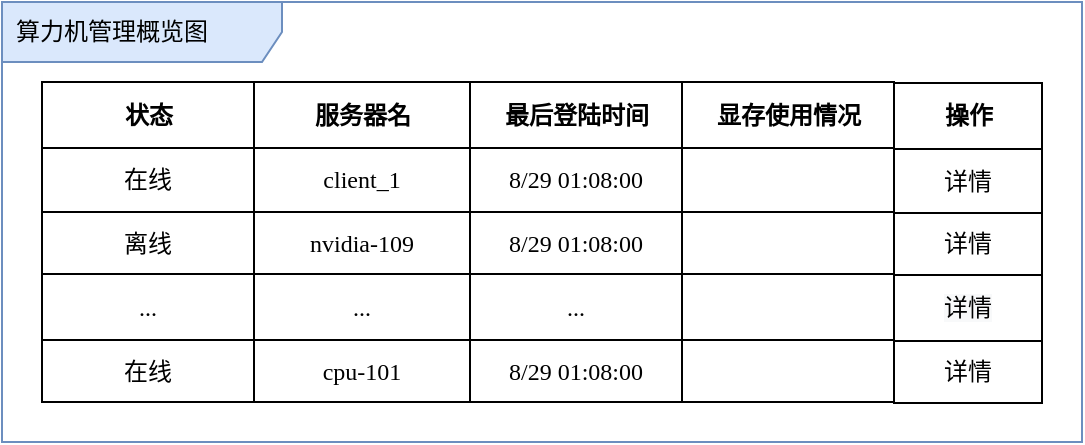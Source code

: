 <mxfile version="20.6.2" type="github" pages="2">
  <diagram id="c1kNA7XQLXP5zN5EKZID" name="第 1 页">
    <mxGraphModel dx="1412" dy="698" grid="1" gridSize="10" guides="1" tooltips="1" connect="1" arrows="1" fold="1" page="1" pageScale="1" pageWidth="827" pageHeight="1169" math="0" shadow="0">
      <root>
        <mxCell id="0" />
        <mxCell id="1" parent="0" />
        <mxCell id="uPUDUOIw21ojX7zJ4cMf-27" value="算力机管理概览图&amp;nbsp;" style="shape=umlFrame;whiteSpace=wrap;html=1;width=140;height=30;boundedLbl=1;verticalAlign=middle;align=left;spacingLeft=5;shadow=0;fontFamily=Times New Roman;fillColor=#dae8fc;strokeColor=#6c8ebf;swimlaneFillColor=default;movable=1;resizable=1;rotatable=1;deletable=1;editable=1;connectable=1;" parent="1" vertex="1">
          <mxGeometry x="40" y="40" width="540" height="220" as="geometry" />
        </mxCell>
        <mxCell id="uPUDUOIw21ojX7zJ4cMf-6" value="Assets" style="childLayout=tableLayout;recursiveResize=0;shadow=0;fontFamily=Times New Roman;movable=1;resizable=1;rotatable=1;deletable=1;editable=1;connectable=1;" parent="1" vertex="1">
          <mxGeometry x="60" y="80" width="320" height="160" as="geometry" />
        </mxCell>
        <mxCell id="uPUDUOIw21ojX7zJ4cMf-7" style="shape=tableRow;horizontal=0;startSize=0;swimlaneHead=0;swimlaneBody=0;top=0;left=0;bottom=0;right=0;dropTarget=0;collapsible=0;recursiveResize=0;expand=0;fontStyle=0;shadow=0;fontFamily=Times New Roman;movable=1;resizable=1;rotatable=1;deletable=1;editable=1;connectable=1;" parent="uPUDUOIw21ojX7zJ4cMf-6" vertex="1">
          <mxGeometry width="320" height="33" as="geometry" />
        </mxCell>
        <mxCell id="uPUDUOIw21ojX7zJ4cMf-8" value="状态" style="connectable=1;recursiveResize=0;align=center;fontStyle=1;html=1;shadow=0;fontFamily=Times New Roman;movable=1;resizable=1;rotatable=1;deletable=1;editable=1;" parent="uPUDUOIw21ojX7zJ4cMf-7" vertex="1">
          <mxGeometry width="106" height="33" as="geometry">
            <mxRectangle width="106" height="33" as="alternateBounds" />
          </mxGeometry>
        </mxCell>
        <mxCell id="uPUDUOIw21ojX7zJ4cMf-9" value="服务器名" style="connectable=1;recursiveResize=0;align=center;fontStyle=1;html=1;shadow=0;fontFamily=Times New Roman;movable=1;resizable=1;rotatable=1;deletable=1;editable=1;" parent="uPUDUOIw21ojX7zJ4cMf-7" vertex="1">
          <mxGeometry x="106" width="108" height="33" as="geometry">
            <mxRectangle width="108" height="33" as="alternateBounds" />
          </mxGeometry>
        </mxCell>
        <mxCell id="uPUDUOIw21ojX7zJ4cMf-10" value="最后登陆时间" style="connectable=1;recursiveResize=0;align=center;fontStyle=1;html=1;shadow=0;fontFamily=Times New Roman;movable=1;resizable=1;rotatable=1;deletable=1;editable=1;" parent="uPUDUOIw21ojX7zJ4cMf-7" vertex="1">
          <mxGeometry x="214" width="106" height="33" as="geometry">
            <mxRectangle width="106" height="33" as="alternateBounds" />
          </mxGeometry>
        </mxCell>
        <mxCell id="uPUDUOIw21ojX7zJ4cMf-11" value="" style="shape=tableRow;horizontal=0;startSize=0;swimlaneHead=0;swimlaneBody=0;top=0;left=0;bottom=0;right=0;dropTarget=0;collapsible=0;recursiveResize=0;expand=0;fontStyle=0;shadow=0;fontFamily=Times New Roman;movable=1;resizable=1;rotatable=1;deletable=1;editable=1;connectable=1;" parent="uPUDUOIw21ojX7zJ4cMf-6" vertex="1">
          <mxGeometry y="33" width="320" height="32" as="geometry" />
        </mxCell>
        <mxCell id="uPUDUOIw21ojX7zJ4cMf-12" value="在线" style="connectable=1;recursiveResize=0;align=center;whiteSpace=wrap;html=1;shadow=0;fontFamily=Times New Roman;movable=1;resizable=1;rotatable=1;deletable=1;editable=1;" parent="uPUDUOIw21ojX7zJ4cMf-11" vertex="1">
          <mxGeometry width="106" height="32" as="geometry">
            <mxRectangle width="106" height="32" as="alternateBounds" />
          </mxGeometry>
        </mxCell>
        <mxCell id="uPUDUOIw21ojX7zJ4cMf-13" value="client_1" style="connectable=1;recursiveResize=0;align=center;whiteSpace=wrap;html=1;shadow=0;fontFamily=Times New Roman;movable=1;resizable=1;rotatable=1;deletable=1;editable=1;" parent="uPUDUOIw21ojX7zJ4cMf-11" vertex="1">
          <mxGeometry x="106" width="108" height="32" as="geometry">
            <mxRectangle width="108" height="32" as="alternateBounds" />
          </mxGeometry>
        </mxCell>
        <mxCell id="uPUDUOIw21ojX7zJ4cMf-14" value="8/29 01:08:00" style="connectable=1;recursiveResize=0;align=center;whiteSpace=wrap;html=1;shadow=0;fontFamily=Times New Roman;movable=1;resizable=1;rotatable=1;deletable=1;editable=1;" parent="uPUDUOIw21ojX7zJ4cMf-11" vertex="1">
          <mxGeometry x="214" width="106" height="32" as="geometry">
            <mxRectangle width="106" height="32" as="alternateBounds" />
          </mxGeometry>
        </mxCell>
        <mxCell id="uPUDUOIw21ojX7zJ4cMf-15" value="" style="shape=tableRow;horizontal=0;startSize=0;swimlaneHead=0;swimlaneBody=0;top=0;left=0;bottom=0;right=0;dropTarget=0;collapsible=0;recursiveResize=0;expand=0;fontStyle=1;shadow=0;fontFamily=Times New Roman;movable=1;resizable=1;rotatable=1;deletable=1;editable=1;connectable=1;" parent="uPUDUOIw21ojX7zJ4cMf-6" vertex="1">
          <mxGeometry y="65" width="320" height="31" as="geometry" />
        </mxCell>
        <mxCell id="uPUDUOIw21ojX7zJ4cMf-16" value="离线" style="connectable=1;recursiveResize=0;whiteSpace=wrap;html=1;shadow=0;fontFamily=Times New Roman;movable=1;resizable=1;rotatable=1;deletable=1;editable=1;" parent="uPUDUOIw21ojX7zJ4cMf-15" vertex="1">
          <mxGeometry width="106" height="31" as="geometry">
            <mxRectangle width="106" height="31" as="alternateBounds" />
          </mxGeometry>
        </mxCell>
        <mxCell id="uPUDUOIw21ojX7zJ4cMf-17" value="nvidia-109" style="connectable=1;recursiveResize=0;whiteSpace=wrap;html=1;shadow=0;fontFamily=Times New Roman;movable=1;resizable=1;rotatable=1;deletable=1;editable=1;" parent="uPUDUOIw21ojX7zJ4cMf-15" vertex="1">
          <mxGeometry x="106" width="108" height="31" as="geometry">
            <mxRectangle width="108" height="31" as="alternateBounds" />
          </mxGeometry>
        </mxCell>
        <mxCell id="uPUDUOIw21ojX7zJ4cMf-18" value="8/29 01:08:00" style="connectable=1;recursiveResize=0;whiteSpace=wrap;html=1;shadow=0;fontFamily=Times New Roman;movable=1;resizable=1;rotatable=1;deletable=1;editable=1;" parent="uPUDUOIw21ojX7zJ4cMf-15" vertex="1">
          <mxGeometry x="214" width="106" height="31" as="geometry">
            <mxRectangle width="106" height="31" as="alternateBounds" />
          </mxGeometry>
        </mxCell>
        <mxCell id="uPUDUOIw21ojX7zJ4cMf-19" value="" style="shape=tableRow;horizontal=0;startSize=0;swimlaneHead=0;swimlaneBody=0;top=0;left=0;bottom=0;right=0;dropTarget=0;collapsible=0;recursiveResize=0;expand=0;fontStyle=0;shadow=0;fontFamily=Times New Roman;movable=1;resizable=1;rotatable=1;deletable=1;editable=1;connectable=1;" parent="uPUDUOIw21ojX7zJ4cMf-6" vertex="1">
          <mxGeometry y="96" width="320" height="33" as="geometry" />
        </mxCell>
        <mxCell id="uPUDUOIw21ojX7zJ4cMf-20" value="..." style="connectable=1;recursiveResize=0;fontStyle=0;align=center;whiteSpace=wrap;html=1;shadow=0;fontFamily=Times New Roman;movable=1;resizable=1;rotatable=1;deletable=1;editable=1;" parent="uPUDUOIw21ojX7zJ4cMf-19" vertex="1">
          <mxGeometry width="106" height="33" as="geometry">
            <mxRectangle width="106" height="33" as="alternateBounds" />
          </mxGeometry>
        </mxCell>
        <mxCell id="uPUDUOIw21ojX7zJ4cMf-21" value="..." style="connectable=1;recursiveResize=0;fontStyle=0;align=center;whiteSpace=wrap;html=1;shadow=0;fontFamily=Times New Roman;movable=1;resizable=1;rotatable=1;deletable=1;editable=1;" parent="uPUDUOIw21ojX7zJ4cMf-19" vertex="1">
          <mxGeometry x="106" width="108" height="33" as="geometry">
            <mxRectangle width="108" height="33" as="alternateBounds" />
          </mxGeometry>
        </mxCell>
        <mxCell id="uPUDUOIw21ojX7zJ4cMf-22" value="..." style="connectable=1;recursiveResize=0;fontStyle=0;align=center;whiteSpace=wrap;html=1;shadow=0;fontFamily=Times New Roman;movable=1;resizable=1;rotatable=1;deletable=1;editable=1;" parent="uPUDUOIw21ojX7zJ4cMf-19" vertex="1">
          <mxGeometry x="214" width="106" height="33" as="geometry">
            <mxRectangle width="106" height="33" as="alternateBounds" />
          </mxGeometry>
        </mxCell>
        <mxCell id="uPUDUOIw21ojX7zJ4cMf-23" value="" style="shape=tableRow;horizontal=0;startSize=0;swimlaneHead=0;swimlaneBody=0;top=0;left=0;bottom=0;right=0;dropTarget=0;collapsible=0;recursiveResize=0;expand=0;fontStyle=1;shadow=0;fontFamily=Times New Roman;movable=1;resizable=1;rotatable=1;deletable=1;editable=1;connectable=1;" parent="uPUDUOIw21ojX7zJ4cMf-6" vertex="1">
          <mxGeometry y="129" width="320" height="31" as="geometry" />
        </mxCell>
        <mxCell id="uPUDUOIw21ojX7zJ4cMf-24" value="在线" style="connectable=1;recursiveResize=0;whiteSpace=wrap;html=1;shadow=0;fontFamily=Times New Roman;movable=1;resizable=1;rotatable=1;deletable=1;editable=1;" parent="uPUDUOIw21ojX7zJ4cMf-23" vertex="1">
          <mxGeometry width="106" height="31" as="geometry">
            <mxRectangle width="106" height="31" as="alternateBounds" />
          </mxGeometry>
        </mxCell>
        <mxCell id="uPUDUOIw21ojX7zJ4cMf-25" value="cpu-101" style="connectable=1;recursiveResize=0;whiteSpace=wrap;html=1;shadow=0;fontFamily=Times New Roman;movable=1;resizable=1;rotatable=1;deletable=1;editable=1;" parent="uPUDUOIw21ojX7zJ4cMf-23" vertex="1">
          <mxGeometry x="106" width="108" height="31" as="geometry">
            <mxRectangle width="108" height="31" as="alternateBounds" />
          </mxGeometry>
        </mxCell>
        <mxCell id="uPUDUOIw21ojX7zJ4cMf-26" value="8/29 01:08:00" style="connectable=1;recursiveResize=0;whiteSpace=wrap;html=1;shadow=0;fontFamily=Times New Roman;movable=1;resizable=1;rotatable=1;deletable=1;editable=1;" parent="uPUDUOIw21ojX7zJ4cMf-23" vertex="1">
          <mxGeometry x="214" width="106" height="31" as="geometry">
            <mxRectangle width="106" height="31" as="alternateBounds" />
          </mxGeometry>
        </mxCell>
        <mxCell id="uPUDUOIw21ojX7zJ4cMf-28" value="显存使用情况" style="connectable=1;recursiveResize=0;align=center;fontStyle=1;html=1;shadow=0;fontFamily=Times New Roman;movable=1;resizable=1;rotatable=1;deletable=1;editable=1;" parent="1" vertex="1">
          <mxGeometry x="380" y="80" width="106" height="33" as="geometry">
            <mxRectangle width="106" height="33" as="alternateBounds" />
          </mxGeometry>
        </mxCell>
        <mxCell id="uPUDUOIw21ojX7zJ4cMf-29" value="" style="connectable=1;recursiveResize=0;align=center;whiteSpace=wrap;html=1;shadow=0;fontFamily=Times New Roman;movable=1;resizable=1;rotatable=1;deletable=1;editable=1;" parent="1" vertex="1">
          <mxGeometry x="380" y="113" width="106" height="32" as="geometry">
            <mxRectangle width="106" height="32" as="alternateBounds" />
          </mxGeometry>
        </mxCell>
        <mxCell id="uPUDUOIw21ojX7zJ4cMf-30" value="" style="connectable=1;recursiveResize=0;whiteSpace=wrap;html=1;shadow=0;fontFamily=Times New Roman;movable=1;resizable=1;rotatable=1;deletable=1;editable=1;" parent="1" vertex="1">
          <mxGeometry x="380" y="145" width="106" height="31" as="geometry">
            <mxRectangle width="106" height="31" as="alternateBounds" />
          </mxGeometry>
        </mxCell>
        <mxCell id="uPUDUOIw21ojX7zJ4cMf-31" value="" style="connectable=1;recursiveResize=0;fontStyle=0;align=center;whiteSpace=wrap;html=1;shadow=0;fontFamily=Times New Roman;movable=1;resizable=1;rotatable=1;deletable=1;editable=1;" parent="1" vertex="1">
          <mxGeometry x="380" y="176" width="106" height="33" as="geometry">
            <mxRectangle width="106" height="33" as="alternateBounds" />
          </mxGeometry>
        </mxCell>
        <mxCell id="uPUDUOIw21ojX7zJ4cMf-32" value="" style="connectable=1;recursiveResize=0;whiteSpace=wrap;html=1;shadow=0;fontFamily=Times New Roman;movable=1;resizable=1;rotatable=1;deletable=1;editable=1;" parent="1" vertex="1">
          <mxGeometry x="380" y="209" width="106" height="31" as="geometry">
            <mxRectangle width="106" height="31" as="alternateBounds" />
          </mxGeometry>
        </mxCell>
        <mxCell id="uPUDUOIw21ojX7zJ4cMf-33" value="操作" style="connectable=1;recursiveResize=0;align=center;fontStyle=1;html=1;shadow=0;fontFamily=Times New Roman;movable=1;resizable=1;rotatable=1;deletable=1;editable=1;" parent="1" vertex="1">
          <mxGeometry x="486" y="80.5" width="74" height="33" as="geometry">
            <mxRectangle width="106" height="33" as="alternateBounds" />
          </mxGeometry>
        </mxCell>
        <mxCell id="uPUDUOIw21ojX7zJ4cMf-34" value="详情" style="connectable=1;recursiveResize=0;align=center;whiteSpace=wrap;html=1;shadow=0;fontFamily=Times New Roman;movable=1;resizable=1;rotatable=1;deletable=1;editable=1;" parent="1" vertex="1">
          <mxGeometry x="486" y="113.5" width="74" height="32" as="geometry">
            <mxRectangle width="106" height="32" as="alternateBounds" />
          </mxGeometry>
        </mxCell>
        <mxCell id="uPUDUOIw21ojX7zJ4cMf-35" value="详情" style="connectable=1;recursiveResize=0;whiteSpace=wrap;html=1;shadow=0;fontFamily=Times New Roman;movable=1;resizable=1;rotatable=1;deletable=1;editable=1;" parent="1" vertex="1">
          <mxGeometry x="486" y="145.5" width="74" height="31" as="geometry">
            <mxRectangle width="106" height="31" as="alternateBounds" />
          </mxGeometry>
        </mxCell>
        <mxCell id="uPUDUOIw21ojX7zJ4cMf-36" value="&lt;meta charset=&quot;utf-8&quot;&gt;&lt;span style=&quot;color: rgb(0, 0, 0); font-size: 12px; font-style: normal; font-variant-ligatures: normal; font-variant-caps: normal; font-weight: 400; letter-spacing: normal; orphans: 2; text-align: center; text-indent: 0px; text-transform: none; widows: 2; word-spacing: 0px; -webkit-text-stroke-width: 0px; background-color: rgb(248, 249, 250); text-decoration-thickness: initial; text-decoration-style: initial; text-decoration-color: initial; float: none; display: inline !important;&quot;&gt;详情&lt;/span&gt;" style="connectable=1;recursiveResize=0;fontStyle=0;align=center;whiteSpace=wrap;html=1;shadow=0;fontFamily=Times New Roman;movable=1;resizable=1;rotatable=1;deletable=1;editable=1;" parent="1" vertex="1">
          <mxGeometry x="486" y="176.5" width="74" height="33" as="geometry">
            <mxRectangle width="106" height="33" as="alternateBounds" />
          </mxGeometry>
        </mxCell>
        <mxCell id="uPUDUOIw21ojX7zJ4cMf-37" value="详情" style="connectable=1;recursiveResize=0;whiteSpace=wrap;html=1;shadow=0;fontFamily=Times New Roman;movable=1;resizable=1;rotatable=1;deletable=1;editable=1;" parent="1" vertex="1">
          <mxGeometry x="486" y="209.5" width="74" height="31" as="geometry">
            <mxRectangle width="106" height="31" as="alternateBounds" />
          </mxGeometry>
        </mxCell>
      </root>
    </mxGraphModel>
  </diagram>
  <diagram id="YL-h_-BT9JMCYYIsXGOO" name="第 2 页">
    <mxGraphModel dx="1412" dy="698" grid="1" gridSize="10" guides="1" tooltips="1" connect="1" arrows="1" fold="1" page="1" pageScale="1" pageWidth="827" pageHeight="1169" math="0" shadow="0">
      <root>
        <mxCell id="0" />
        <mxCell id="1" parent="0" />
        <mxCell id="UmwXp43K2lDlztn0F8DT-1" value="算力机详情图" style="shape=umlFrame;whiteSpace=wrap;html=1;width=120;height=30;boundedLbl=1;verticalAlign=middle;align=left;spacingLeft=5;fillColor=#dae8fc;strokeColor=#6c8ebf;fontFamily=Times New Roman;" parent="1" vertex="1">
          <mxGeometry width="400" height="540" as="geometry" />
        </mxCell>
        <mxCell id="UmwXp43K2lDlztn0F8DT-54" value="算力机名称&lt;span style=&quot;font-weight: normal;&quot;&gt;：client_1&lt;/span&gt;" style="connectable=0;recursiveResize=0;align=center;fontStyle=1;html=1;fontFamily=Times New Roman;" parent="1" vertex="1">
          <mxGeometry x="40" y="40" width="160" height="33" as="geometry">
            <mxRectangle width="93" height="33" as="alternateBounds" />
          </mxGeometry>
        </mxCell>
        <mxCell id="UmwXp43K2lDlztn0F8DT-55" value="&lt;b&gt;驱动版本&lt;/b&gt;：510.47.03" style="connectable=0;recursiveResize=0;align=center;whiteSpace=wrap;html=1;fontFamily=Times New Roman;" parent="1" vertex="1">
          <mxGeometry x="40" y="73" width="160" height="32" as="geometry">
            <mxRectangle width="93" height="32" as="alternateBounds" />
          </mxGeometry>
        </mxCell>
        <mxCell id="UmwXp43K2lDlztn0F8DT-61" value="上次登录&lt;span style=&quot;font-weight: 400;&quot;&gt;：8/29 01:08:00&lt;/span&gt;" style="connectable=0;recursiveResize=0;align=center;fontStyle=1;html=1;fontFamily=Times New Roman;" parent="1" vertex="1">
          <mxGeometry x="200" y="40" width="180" height="33" as="geometry">
            <mxRectangle width="93" height="33" as="alternateBounds" />
          </mxGeometry>
        </mxCell>
        <mxCell id="UmwXp43K2lDlztn0F8DT-62" value="&lt;b&gt;CUDA版本&lt;/b&gt;：11.6" style="connectable=0;recursiveResize=0;align=center;whiteSpace=wrap;html=1;fontFamily=Times New Roman;" parent="1" vertex="1">
          <mxGeometry x="200" y="73" width="180" height="32" as="geometry">
            <mxRectangle width="93" height="32" as="alternateBounds" />
          </mxGeometry>
        </mxCell>
        <mxCell id="UmwXp43K2lDlztn0F8DT-63" value="" style="verticalLabelPosition=bottom;shadow=0;dashed=0;align=center;html=1;verticalAlign=top;strokeWidth=1;shape=mxgraph.mockup.graphics.lineChart;strokeColor=none;strokeColor2=#666666;strokeColor3=#008cff;strokeColor4=#dddddd;fontFamily=Times New Roman;" parent="1" vertex="1">
          <mxGeometry x="40" y="150" width="150" height="100" as="geometry" />
        </mxCell>
        <mxCell id="UmwXp43K2lDlztn0F8DT-67" value="占用显存" style="text;strokeColor=none;fillColor=none;align=center;verticalAlign=middle;spacingLeft=4;spacingRight=4;overflow=hidden;points=[[0,0.5],[1,0.5]];portConstraint=eastwest;rotatable=0;whiteSpace=wrap;html=1;fontFamily=Times New Roman;fontStyle=1" parent="1" vertex="1">
          <mxGeometry x="40" y="130" width="160" height="20" as="geometry" />
        </mxCell>
        <mxCell id="UmwXp43K2lDlztn0F8DT-68" value="" style="verticalLabelPosition=bottom;shadow=0;dashed=0;align=center;html=1;verticalAlign=top;strokeWidth=1;shape=mxgraph.mockup.graphics.lineChart;strokeColor=none;strokeColor2=#666666;strokeColor3=#008cff;strokeColor4=#dddddd;fontFamily=Times New Roman;" parent="1" vertex="1">
          <mxGeometry x="200" y="150" width="150" height="100" as="geometry" />
        </mxCell>
        <mxCell id="UmwXp43K2lDlztn0F8DT-69" value="GPU使用率" style="text;strokeColor=none;fillColor=none;align=center;verticalAlign=middle;spacingLeft=4;spacingRight=4;overflow=hidden;points=[[0,0.5],[1,0.5]];portConstraint=eastwest;rotatable=0;whiteSpace=wrap;html=1;fontFamily=Times New Roman;fontStyle=1" parent="1" vertex="1">
          <mxGeometry x="200" y="130" width="160" height="20" as="geometry" />
        </mxCell>
        <mxCell id="UmwXp43K2lDlztn0F8DT-70" value="" style="verticalLabelPosition=bottom;shadow=0;dashed=0;align=center;html=1;verticalAlign=top;strokeWidth=1;shape=mxgraph.mockup.graphics.lineChart;strokeColor=none;strokeColor2=#666666;strokeColor3=#008cff;strokeColor4=#dddddd;fontFamily=Times New Roman;" parent="1" vertex="1">
          <mxGeometry x="40" y="280" width="150" height="100" as="geometry" />
        </mxCell>
        <mxCell id="UmwXp43K2lDlztn0F8DT-71" value="风扇转速" style="text;strokeColor=none;fillColor=none;align=center;verticalAlign=middle;spacingLeft=4;spacingRight=4;overflow=hidden;points=[[0,0.5],[1,0.5]];portConstraint=eastwest;rotatable=0;whiteSpace=wrap;html=1;fontFamily=Times New Roman;fontStyle=1" parent="1" vertex="1">
          <mxGeometry x="40" y="260" width="160" height="20" as="geometry" />
        </mxCell>
        <mxCell id="UmwXp43K2lDlztn0F8DT-72" value="" style="verticalLabelPosition=bottom;shadow=0;dashed=0;align=center;html=1;verticalAlign=top;strokeWidth=1;shape=mxgraph.mockup.graphics.lineChart;strokeColor=none;strokeColor2=#666666;strokeColor3=#008cff;strokeColor4=#dddddd;fontFamily=Times New Roman;" parent="1" vertex="1">
          <mxGeometry x="200" y="280" width="150" height="100" as="geometry" />
        </mxCell>
        <mxCell id="UmwXp43K2lDlztn0F8DT-73" value="温度" style="text;strokeColor=none;fillColor=none;align=center;verticalAlign=middle;spacingLeft=4;spacingRight=4;overflow=hidden;points=[[0,0.5],[1,0.5]];portConstraint=eastwest;rotatable=0;whiteSpace=wrap;html=1;fontFamily=Times New Roman;fontStyle=1" parent="1" vertex="1">
          <mxGeometry x="200" y="260" width="160" height="20" as="geometry" />
        </mxCell>
        <mxCell id="UmwXp43K2lDlztn0F8DT-78" value="" style="verticalLabelPosition=bottom;shadow=0;dashed=0;align=center;html=1;verticalAlign=top;strokeWidth=1;shape=mxgraph.mockup.graphics.lineChart;strokeColor=none;strokeColor2=#666666;strokeColor3=#008cff;strokeColor4=#dddddd;fontFamily=Times New Roman;" parent="1" vertex="1">
          <mxGeometry x="40" y="410" width="150" height="100" as="geometry" />
        </mxCell>
        <mxCell id="UmwXp43K2lDlztn0F8DT-79" value="性能状态" style="text;strokeColor=none;fillColor=none;align=center;verticalAlign=middle;spacingLeft=4;spacingRight=4;overflow=hidden;points=[[0,0.5],[1,0.5]];portConstraint=eastwest;rotatable=0;whiteSpace=wrap;html=1;fontFamily=Times New Roman;fontStyle=1" parent="1" vertex="1">
          <mxGeometry x="40" y="390" width="160" height="20" as="geometry" />
        </mxCell>
        <mxCell id="UmwXp43K2lDlztn0F8DT-80" value="" style="verticalLabelPosition=bottom;shadow=0;dashed=0;align=center;html=1;verticalAlign=top;strokeWidth=1;shape=mxgraph.mockup.graphics.lineChart;strokeColor=none;strokeColor2=#666666;strokeColor3=#008cff;strokeColor4=#dddddd;fontFamily=Times New Roman;" parent="1" vertex="1">
          <mxGeometry x="200" y="410" width="150" height="100" as="geometry" />
        </mxCell>
        <mxCell id="UmwXp43K2lDlztn0F8DT-81" value="能耗" style="text;strokeColor=none;fillColor=none;align=center;verticalAlign=middle;spacingLeft=4;spacingRight=4;overflow=hidden;points=[[0,0.5],[1,0.5]];portConstraint=eastwest;rotatable=0;whiteSpace=wrap;html=1;fontFamily=Times New Roman;fontStyle=1" parent="1" vertex="1">
          <mxGeometry x="200" y="390" width="160" height="20" as="geometry" />
        </mxCell>
      </root>
    </mxGraphModel>
  </diagram>
</mxfile>

